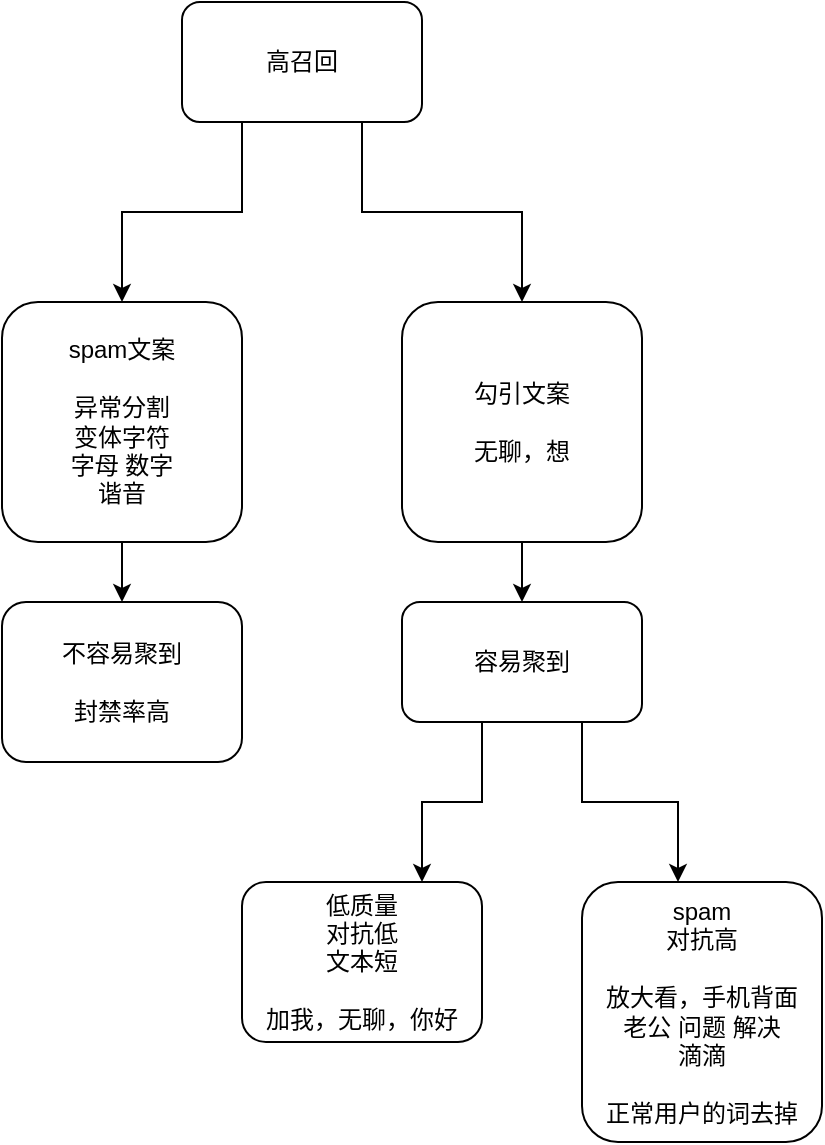 <mxfile version="13.8.6" type="github">
  <diagram id="_ukzy78oqEWSLwYojO6i" name="Page-1">
    <mxGraphModel dx="679" dy="536" grid="1" gridSize="10" guides="1" tooltips="1" connect="1" arrows="1" fold="1" page="1" pageScale="1" pageWidth="827" pageHeight="1169" math="0" shadow="0">
      <root>
        <mxCell id="0" />
        <mxCell id="1" parent="0" />
        <mxCell id="7f28F0L_WMyft8yCQ9oK-3" value="" style="edgeStyle=orthogonalEdgeStyle;rounded=0;orthogonalLoop=1;jettySize=auto;html=1;exitX=0.25;exitY=1;exitDx=0;exitDy=0;" edge="1" parent="1" source="7f28F0L_WMyft8yCQ9oK-1" target="7f28F0L_WMyft8yCQ9oK-2">
          <mxGeometry relative="1" as="geometry" />
        </mxCell>
        <mxCell id="7f28F0L_WMyft8yCQ9oK-4" value="" style="edgeStyle=orthogonalEdgeStyle;rounded=0;orthogonalLoop=1;jettySize=auto;html=1;entryX=0.5;entryY=0;entryDx=0;entryDy=0;exitX=0.75;exitY=1;exitDx=0;exitDy=0;" edge="1" parent="1" source="7f28F0L_WMyft8yCQ9oK-1" target="7f28F0L_WMyft8yCQ9oK-5">
          <mxGeometry relative="1" as="geometry">
            <mxPoint x="280" y="190" as="targetPoint" />
          </mxGeometry>
        </mxCell>
        <mxCell id="7f28F0L_WMyft8yCQ9oK-1" value="高召回" style="rounded=1;whiteSpace=wrap;html=1;" vertex="1" parent="1">
          <mxGeometry x="330" y="50" width="120" height="60" as="geometry" />
        </mxCell>
        <mxCell id="7f28F0L_WMyft8yCQ9oK-7" value="" style="edgeStyle=orthogonalEdgeStyle;rounded=0;orthogonalLoop=1;jettySize=auto;html=1;" edge="1" parent="1" source="7f28F0L_WMyft8yCQ9oK-2" target="7f28F0L_WMyft8yCQ9oK-6">
          <mxGeometry relative="1" as="geometry" />
        </mxCell>
        <mxCell id="7f28F0L_WMyft8yCQ9oK-2" value="spam文案&lt;br&gt;&lt;br&gt;异常分割&lt;br&gt;变体字符&lt;br&gt;字母 数字&lt;br&gt;谐音" style="whiteSpace=wrap;html=1;rounded=1;" vertex="1" parent="1">
          <mxGeometry x="240" y="200" width="120" height="120" as="geometry" />
        </mxCell>
        <mxCell id="7f28F0L_WMyft8yCQ9oK-9" value="" style="edgeStyle=orthogonalEdgeStyle;rounded=0;orthogonalLoop=1;jettySize=auto;html=1;" edge="1" parent="1" source="7f28F0L_WMyft8yCQ9oK-5" target="7f28F0L_WMyft8yCQ9oK-8">
          <mxGeometry relative="1" as="geometry" />
        </mxCell>
        <mxCell id="7f28F0L_WMyft8yCQ9oK-5" value="勾引文案&lt;br&gt;&lt;br&gt;无聊，想" style="whiteSpace=wrap;html=1;rounded=1;" vertex="1" parent="1">
          <mxGeometry x="440" y="200" width="120" height="120" as="geometry" />
        </mxCell>
        <mxCell id="7f28F0L_WMyft8yCQ9oK-6" value="不容易聚到&lt;br&gt;&lt;br&gt;封禁率高" style="whiteSpace=wrap;html=1;rounded=1;" vertex="1" parent="1">
          <mxGeometry x="240" y="350" width="120" height="80" as="geometry" />
        </mxCell>
        <mxCell id="7f28F0L_WMyft8yCQ9oK-11" value="" style="edgeStyle=orthogonalEdgeStyle;rounded=0;orthogonalLoop=1;jettySize=auto;html=1;entryX=0.4;entryY=0;entryDx=0;entryDy=0;entryPerimeter=0;" edge="1" parent="1" source="7f28F0L_WMyft8yCQ9oK-8" target="7f28F0L_WMyft8yCQ9oK-10">
          <mxGeometry relative="1" as="geometry">
            <mxPoint x="550" y="490" as="targetPoint" />
            <Array as="points">
              <mxPoint x="530" y="450" />
              <mxPoint x="578" y="450" />
            </Array>
          </mxGeometry>
        </mxCell>
        <mxCell id="7f28F0L_WMyft8yCQ9oK-12" value="" style="edgeStyle=orthogonalEdgeStyle;rounded=0;orthogonalLoop=1;jettySize=auto;html=1;" edge="1" parent="1" source="7f28F0L_WMyft8yCQ9oK-8">
          <mxGeometry relative="1" as="geometry">
            <mxPoint x="450" y="490" as="targetPoint" />
            <Array as="points">
              <mxPoint x="480" y="450" />
              <mxPoint x="450" y="450" />
            </Array>
          </mxGeometry>
        </mxCell>
        <mxCell id="7f28F0L_WMyft8yCQ9oK-8" value="容易聚到&lt;br&gt;" style="whiteSpace=wrap;html=1;rounded=1;" vertex="1" parent="1">
          <mxGeometry x="440" y="350" width="120" height="60" as="geometry" />
        </mxCell>
        <mxCell id="7f28F0L_WMyft8yCQ9oK-10" value="spam&lt;br&gt;对抗高&lt;br&gt;&lt;br&gt;放大看，手机背面&lt;br&gt;老公 问题 解决&lt;br&gt;滴滴&lt;br&gt;&lt;br&gt;正常用户的词去掉" style="whiteSpace=wrap;html=1;rounded=1;" vertex="1" parent="1">
          <mxGeometry x="530" y="490" width="120" height="130" as="geometry" />
        </mxCell>
        <mxCell id="7f28F0L_WMyft8yCQ9oK-13" value="低质量&lt;br&gt;对抗低&lt;br&gt;文本短&lt;br&gt;&lt;br&gt;加我，无聊，你好" style="whiteSpace=wrap;html=1;rounded=1;" vertex="1" parent="1">
          <mxGeometry x="360" y="490" width="120" height="80" as="geometry" />
        </mxCell>
      </root>
    </mxGraphModel>
  </diagram>
</mxfile>
